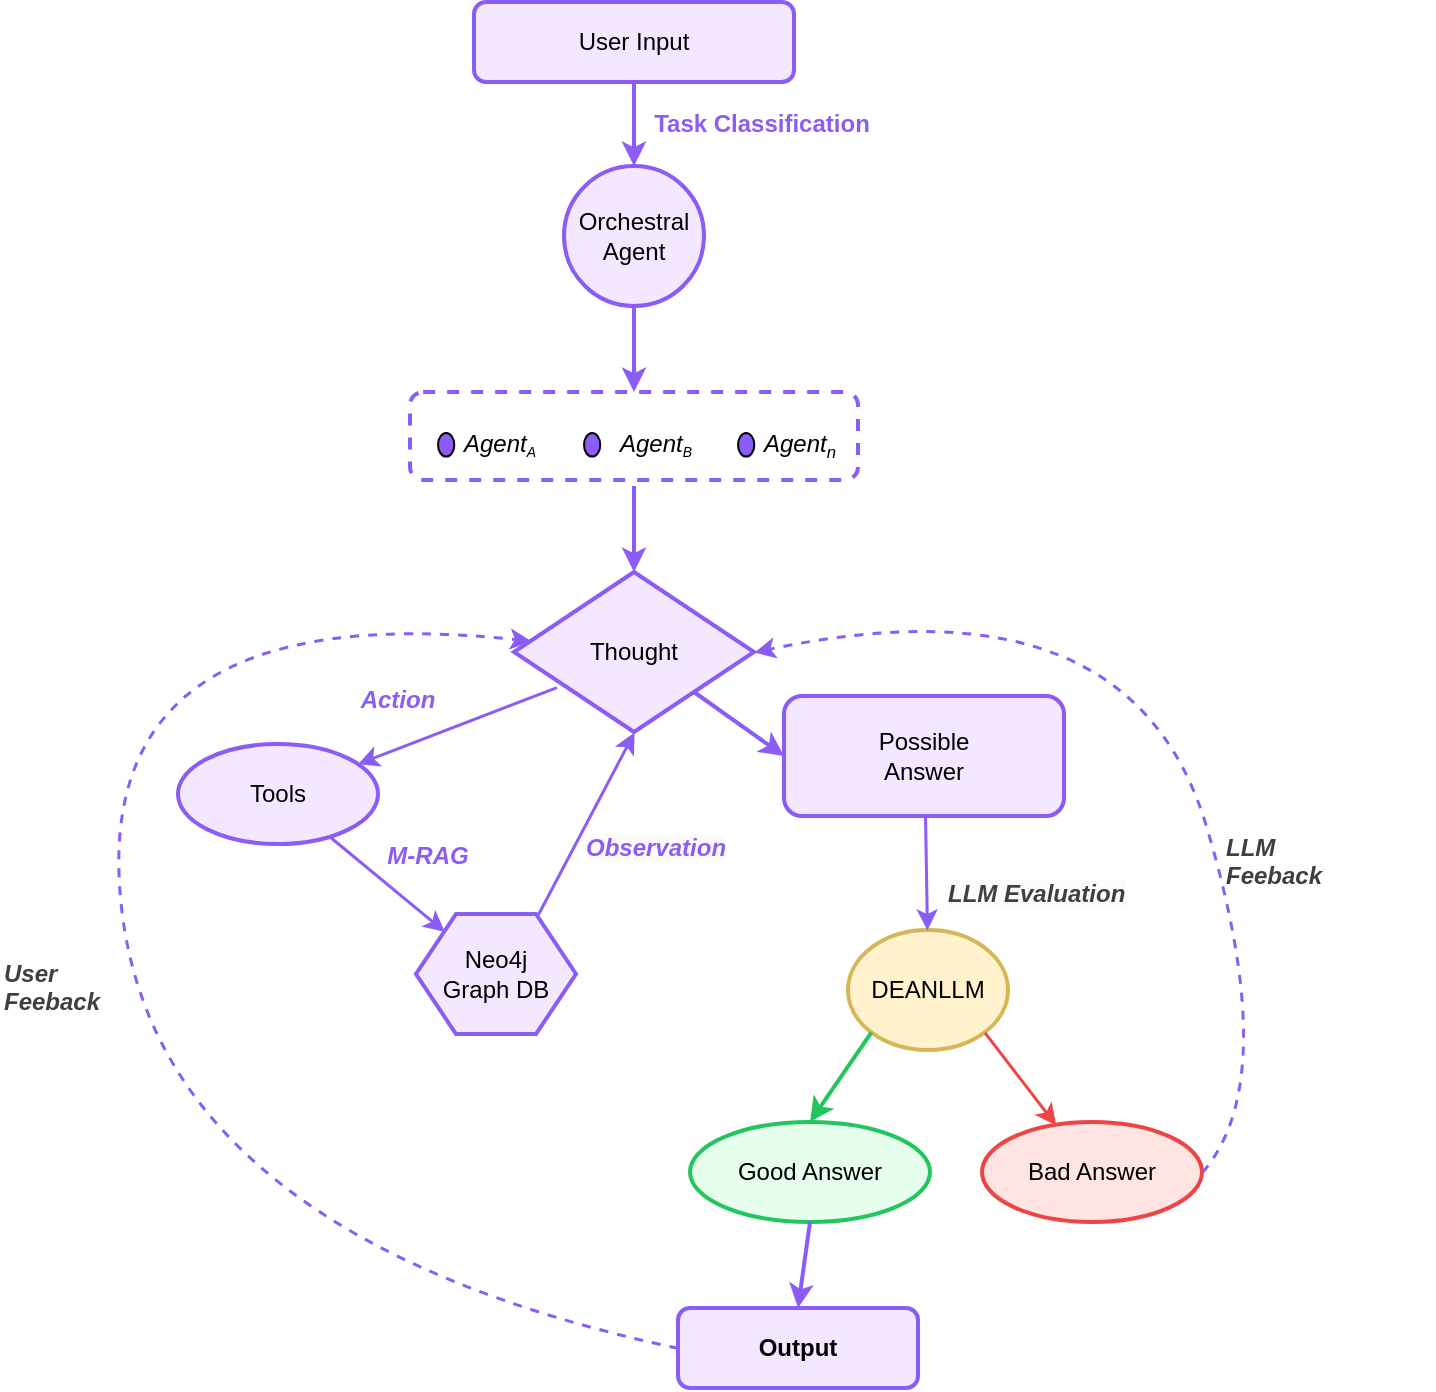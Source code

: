 <mxfile>
    <diagram name="AI Tutor Agent Workflow" id="0">
        <mxGraphModel dx="271" dy="340" grid="0" gridSize="10" guides="1" tooltips="1" connect="1" arrows="1" fold="1" page="1" pageScale="1" pageWidth="1100" pageHeight="850" background="#FFFFFF" math="0" shadow="0" adaptiveColors="auto">
            <root>
                <mxCell id="0"/>
                <mxCell id="1" parent="0"/>
                <mxCell id="n_userinput" value="User Input" style="rounded=1;whiteSpace=wrap;html=1;strokeWidth=2;fillColor=#F3E8FF;strokeColor=#8B5CF6;" parent="1" vertex="1">
                    <mxGeometry x="331" y="66" width="160" height="40" as="geometry"/>
                </mxCell>
                <mxCell id="n_classification_label" value="&lt;b&gt;Task Classification&lt;/b&gt;" style="text;html=1;strokeColor=none;fillColor=none;align=center;verticalAlign=middle;whiteSpace=wrap;rounded=0;fontColor=#8B5CF6;" parent="1" vertex="1">
                    <mxGeometry x="395" y="117" width="160" height="20" as="geometry"/>
                </mxCell>
                <mxCell id="n_agent" value="Orchestral Agent" style="ellipse;whiteSpace=wrap;html=1;strokeWidth=2;fillColor=#F3E8FF;strokeColor=#8B5CF6;" parent="1" vertex="1">
                    <mxGeometry x="376" y="148" width="70" height="70" as="geometry"/>
                </mxCell>
                <mxCell id="g_models" value="" style="group;rounded=1;whiteSpace=wrap;html=1;strokeWidth=2;fillColor=none;strokeColor=#8B5CF6;dashed=1;" parent="1" vertex="1">
                    <mxGeometry x="299" y="261" width="224" height="44" as="geometry"/>
                </mxCell>
                <mxCell id="n_finetuned" value="" style="ellipse;whiteSpace=wrap;html=1;strokeWidth=1;fillColor=#8B5CF6;" parent="g_models" vertex="1">
                    <mxGeometry x="14.002" y="20.533" width="8.145" height="11.733" as="geometry"/>
                </mxCell>
                <mxCell id="n_model2" value="" style="ellipse;whiteSpace=wrap;html=1;strokeWidth=1;fillColor=#8B5CF6;" parent="g_models" vertex="1">
                    <mxGeometry x="86.995" y="20.533" width="8.145" height="11.733" as="geometry"/>
                </mxCell>
                <mxCell id="n_model3" value="" style="ellipse;whiteSpace=wrap;html=1;strokeWidth=1;fillColor=#8B5CF6;" parent="g_models" vertex="1">
                    <mxGeometry x="164.002" y="20.533" width="8.145" height="11.733" as="geometry"/>
                </mxCell>
                <mxCell id="22" value="&lt;div style=&quot;text-align: center;&quot;&gt;&lt;i style=&quot;color: rgb(63, 63, 63); scrollbar-color: rgb(226, 226, 226) rgb(251, 251, 251);&quot;&gt;&lt;font style=&quot;scrollbar-color: rgb(226, 226, 226) rgb(251, 251, 251); color: rgb(0, 0, 0);&quot;&gt;Agent&lt;span style=&quot;font-size: 8.333px;&quot;&gt;&lt;sub&gt;A&lt;/sub&gt;&lt;/span&gt;&lt;/font&gt;&lt;/i&gt;&lt;/div&gt;" style="text;whiteSpace=wrap;html=1;" parent="g_models" vertex="1">
                    <mxGeometry x="25.002" y="11.737" width="50.909" height="29.333" as="geometry"/>
                </mxCell>
                <mxCell id="23" value="&lt;i style=&quot;scrollbar-color: rgb(226, 226, 226) rgb(251, 251, 251); text-align: center; color: rgb(63, 63, 63);&quot;&gt;&lt;font style=&quot;color: rgb(0, 0, 0); scrollbar-color: rgb(226, 226, 226) rgb(251, 251, 251);&quot;&gt;Agent&lt;span style=&quot;font-size: 8.333px;&quot;&gt;&lt;sub&gt;B&lt;/sub&gt;&lt;/span&gt;&lt;/font&gt;&lt;/i&gt;&lt;div&gt;&lt;i style=&quot;scrollbar-color: rgb(226, 226, 226) rgb(251, 251, 251); text-align: center; color: rgb(63, 63, 63);&quot;&gt;&lt;font style=&quot;color: rgb(0, 0, 0); scrollbar-color: rgb(226, 226, 226) rgb(251, 251, 251);&quot;&gt;&lt;span style=&quot;font-size: 8.333px;&quot;&gt;&lt;sub&gt;&lt;br&gt;&lt;/sub&gt;&lt;/span&gt;&lt;/font&gt;&lt;/i&gt;&lt;/div&gt;" style="text;whiteSpace=wrap;html=1;" parent="g_models" vertex="1">
                    <mxGeometry x="103.001" y="11.74" width="38.183" height="29.07" as="geometry"/>
                </mxCell>
                <mxCell id="59" value="&lt;span style=&quot;scrollbar-color: rgb(226, 226, 226) rgb(251, 251, 251); text-align: center;&quot;&gt;&lt;i style=&quot;scrollbar-color: rgb(226, 226, 226) rgb(251, 251, 251);&quot;&gt;&lt;font style=&quot;color: rgb(0, 0, 0);&quot;&gt;Agent&lt;span style=&quot;font-size: 10px;&quot;&gt;&lt;sub style=&quot;&quot;&gt;n&lt;/sub&gt;&lt;/span&gt;&lt;/font&gt;&lt;/i&gt;&lt;/span&gt;" style="text;whiteSpace=wrap;html=1;" parent="g_models" vertex="1">
                    <mxGeometry x="174.772" y="11.737" width="41.364" height="26.4" as="geometry"/>
                </mxCell>
                <mxCell id="n_thought" value="Thought" style="rhombus;whiteSpace=wrap;html=1;strokeWidth=2;fillColor=#F3E8FF;strokeColor=#8B5CF6;" parent="1" vertex="1">
                    <mxGeometry x="351" y="351" width="120" height="80" as="geometry"/>
                </mxCell>
                <mxCell id="n_action_label" value="&lt;b&gt;Action&lt;/b&gt;" style="text;html=1;strokeColor=none;fillColor=none;align=center;verticalAlign=middle;whiteSpace=wrap;rounded=0;fontColor=#8B5CF6;fontStyle=2;" parent="1" vertex="1">
                    <mxGeometry x="268" y="405" width="50" height="20" as="geometry"/>
                </mxCell>
                <mxCell id="n_tool" value="Tools" style="ellipse;whiteSpace=wrap;html=1;strokeWidth=2;fillColor=#F3E8FF;strokeColor=#8B5CF6;" parent="1" vertex="1">
                    <mxGeometry x="183" y="437" width="100" height="50" as="geometry"/>
                </mxCell>
                <mxCell id="n_neo4j" value="Neo4j&#xa;Graph DB" style="shape=hexagon;perimeter=hexagonPerimeter2;whiteSpace=wrap;html=1;fixedSize=1;strokeWidth=2;fillColor=#F3E8FF;strokeColor=#8B5CF6;" parent="1" vertex="1">
                    <mxGeometry x="302" y="522" width="80" height="60" as="geometry"/>
                </mxCell>
                <mxCell id="n_possible_answer" value="Possible&#xa;Answer" style="rounded=1;whiteSpace=wrap;html=1;strokeWidth=2;fillColor=#F3E8FF;strokeColor=#8B5CF6;" parent="1" vertex="1">
                    <mxGeometry x="486" y="413" width="140" height="60" as="geometry"/>
                </mxCell>
                <mxCell id="n_dean" value="DEANLLM" style="ellipse;whiteSpace=wrap;html=1;strokeWidth=2;fillColor=#fff2cc;strokeColor=#d6b656;" parent="1" vertex="1">
                    <mxGeometry x="518" y="530" width="80" height="60" as="geometry"/>
                </mxCell>
                <mxCell id="n_bad_answer" value="Bad Answer" style="ellipse;whiteSpace=wrap;html=1;strokeWidth=2;fillColor=#FFE4E1;strokeColor=#EF4444;gradientColor=none;shadow=0;" parent="1" vertex="1">
                    <mxGeometry x="585" y="626" width="110" height="50" as="geometry"/>
                </mxCell>
                <mxCell id="n_good_answer" value="Good Answer" style="ellipse;whiteSpace=wrap;html=1;strokeWidth=2;fillColor=#E6FFED;strokeColor=#22C55E;" parent="1" vertex="1">
                    <mxGeometry x="439" y="626" width="120" height="50" as="geometry"/>
                </mxCell>
                <mxCell id="n_output" value="Output" style="rounded=1;whiteSpace=wrap;html=1;strokeWidth=2;fillColor=#F3E8FF;strokeColor=#8B5CF6;fontStyle=1;" parent="1" vertex="1">
                    <mxGeometry x="433" y="719" width="120" height="40" as="geometry"/>
                </mxCell>
                <mxCell id="e1" style="endArrow=classic;strokeWidth=2;strokeColor=#8B5CF6;" parent="1" source="n_userinput" target="n_agent" edge="1">
                    <mxGeometry relative="1" as="geometry"/>
                </mxCell>
                <mxCell id="e2" style="endArrow=classic;strokeWidth=2;strokeColor=#8B5CF6;entryX=0.5;entryY=0;entryDx=0;entryDy=0;" parent="1" source="n_agent" target="g_models" edge="1">
                    <mxGeometry relative="1" as="geometry">
                        <mxPoint x="401" y="248" as="targetPoint"/>
                    </mxGeometry>
                </mxCell>
                <mxCell id="e3" style="endArrow=classic;strokeWidth=2;strokeColor=#8B5CF6;" parent="1" target="n_thought" edge="1">
                    <mxGeometry relative="1" as="geometry">
                        <mxPoint x="411" y="308" as="sourcePoint"/>
                        <mxPoint x="150" y="320" as="targetPoint"/>
                    </mxGeometry>
                </mxCell>
                <mxCell id="e4" style="endArrow=classic;strokeWidth=1.5;strokeColor=#8B5CF6;exitX=0.177;exitY=0.719;exitDx=0;exitDy=0;exitPerimeter=0;" parent="1" source="n_thought" target="n_tool" edge="1">
                    <mxGeometry relative="1" as="geometry"/>
                </mxCell>
                <mxCell id="e5" style="endArrow=classic;strokeWidth=1.5;strokeColor=#8B5CF6;" parent="1" source="n_tool" target="n_neo4j" edge="1">
                    <mxGeometry relative="1" as="geometry"/>
                </mxCell>
                <mxCell id="e8" style="endArrow=classic;strokeWidth=1.5;strokeColor=#8B5CF6;" parent="1" source="n_possible_answer" target="n_dean" edge="1">
                    <mxGeometry relative="1" as="geometry"/>
                </mxCell>
                <mxCell id="e10" style="endArrow=classic;strokeWidth=1.5;strokeColor=#EF4444;exitX=1;exitY=1;exitDx=0;exitDy=0;" parent="1" source="n_dean" target="n_bad_answer" edge="1">
                    <mxGeometry relative="1" as="geometry">
                        <mxPoint x="465" y="620" as="sourcePoint"/>
                    </mxGeometry>
                </mxCell>
                <mxCell id="e_feedback" style="endArrow=classic;strokeWidth=1.5;strokeColor=#8B5CF6;dashed=1;curved=1;exitX=0;exitY=0.5;exitDx=0;exitDy=0;" parent="1" source="n_output" target="n_thought" edge="1">
                    <mxGeometry relative="1" as="geometry">
                        <Array as="points">
                            <mxPoint x="176" y="684"/>
                            <mxPoint x="134" y="361"/>
                        </Array>
                    </mxGeometry>
                </mxCell>
                <mxCell id="8" value="&lt;b&gt;M-RAG&lt;/b&gt;" style="text;html=1;strokeColor=none;fillColor=none;align=center;verticalAlign=middle;whiteSpace=wrap;rounded=0;fontColor=#8B5CF6;fontStyle=2;" parent="1" vertex="1">
                    <mxGeometry x="283" y="483" width="50" height="20" as="geometry"/>
                </mxCell>
                <mxCell id="9" style="endArrow=classic;strokeWidth=1.5;strokeColor=#8B5CF6;entryX=0.5;entryY=1;entryDx=0;entryDy=0;exitX=0.763;exitY=0;exitDx=0;exitDy=0;exitPerimeter=0;" parent="1" source="n_neo4j" target="n_thought" edge="1">
                    <mxGeometry relative="1" as="geometry">
                        <mxPoint x="180" y="580" as="sourcePoint"/>
                        <mxPoint x="149" y="595" as="targetPoint"/>
                    </mxGeometry>
                </mxCell>
                <mxCell id="10" value="&lt;span style=&quot;color: rgb(139, 92, 246); font-family: Helvetica; font-size: 12px; font-style: italic; font-variant-ligatures: normal; font-variant-caps: normal; letter-spacing: normal; orphans: 2; text-align: center; text-indent: 0px; text-transform: none; widows: 2; word-spacing: 0px; -webkit-text-stroke-width: 0px; white-space: normal; background-color: rgb(251, 251, 251); text-decoration-thickness: initial; text-decoration-style: initial; text-decoration-color: initial; float: none; display: inline !important;&quot;&gt;&lt;b&gt;Observation&lt;/b&gt;&lt;/span&gt;&lt;div&gt;&lt;span style=&quot;color: rgb(139, 92, 246); font-family: Helvetica; font-size: 12px; font-style: italic; font-variant-ligatures: normal; font-variant-caps: normal; font-weight: 400; letter-spacing: normal; orphans: 2; text-align: center; text-indent: 0px; text-transform: none; widows: 2; word-spacing: 0px; -webkit-text-stroke-width: 0px; white-space: normal; background-color: rgb(251, 251, 251); text-decoration-thickness: initial; text-decoration-style: initial; text-decoration-color: initial; float: none; display: inline !important;&quot;&gt;&lt;br&gt;&lt;/span&gt;&lt;/div&gt;" style="text;whiteSpace=wrap;html=1;" parent="1" vertex="1">
                    <mxGeometry x="385" y="475" width="70" height="40" as="geometry"/>
                </mxCell>
                <mxCell id="11" style="endArrow=classic;strokeWidth=2;strokeColor=#8B5CF6;exitX=1;exitY=1;exitDx=0;exitDy=0;entryX=0;entryY=0.5;entryDx=0;entryDy=0;" parent="1" source="n_thought" target="n_possible_answer" edge="1">
                    <mxGeometry relative="1" as="geometry">
                        <mxPoint x="355" y="270" as="sourcePoint"/>
                        <mxPoint x="203" y="352" as="targetPoint"/>
                    </mxGeometry>
                </mxCell>
                <mxCell id="15" style="endArrow=classic;strokeWidth=2;strokeColor=#22C55E;entryX=0.5;entryY=0;entryDx=0;entryDy=0;exitX=0;exitY=1;exitDx=0;exitDy=0;" parent="1" source="n_dean" target="n_good_answer" edge="1">
                    <mxGeometry relative="1" as="geometry">
                        <mxPoint x="529.5" y="513" as="sourcePoint"/>
                        <mxPoint x="560" y="640" as="targetPoint"/>
                    </mxGeometry>
                </mxCell>
                <mxCell id="16" style="endArrow=classic;strokeWidth=2;strokeColor=#8B5CF6;exitX=0.5;exitY=1;exitDx=0;exitDy=0;entryX=0.5;entryY=0;entryDx=0;entryDy=0;" parent="1" source="n_good_answer" target="n_output" edge="1">
                    <mxGeometry relative="1" as="geometry">
                        <mxPoint x="420" y="740" as="sourcePoint"/>
                        <mxPoint x="650" y="750" as="targetPoint"/>
                    </mxGeometry>
                </mxCell>
                <mxCell id="46" value="&lt;b style=&quot;forced-color-adjust: none; color: rgb(63, 63, 63); scrollbar-color: rgb(226, 226, 226) rgb(251, 251, 251); font-family: Helvetica; font-size: 12px; font-style: italic; font-variant-ligatures: normal; font-variant-caps: normal; letter-spacing: normal; orphans: 2; text-align: center; text-indent: 0px; text-transform: none; widows: 2; word-spacing: 0px; -webkit-text-stroke-width: 0px; white-space: normal; text-decoration-thickness: initial; text-decoration-style: initial; text-decoration-color: initial;&quot;&gt;User Feeback&lt;/b&gt;" style="text;whiteSpace=wrap;html=1;" parent="1" vertex="1">
                    <mxGeometry x="94" y="538" width="65" height="36" as="geometry"/>
                </mxCell>
                <mxCell id="49" style="endArrow=classic;strokeWidth=1.5;strokeColor=#8B5CF6;dashed=1;curved=1;exitX=1;exitY=0.5;exitDx=0;exitDy=0;entryX=1;entryY=0.5;entryDx=0;entryDy=0;" parent="1" source="n_bad_answer" target="n_thought" edge="1">
                    <mxGeometry relative="1" as="geometry">
                        <Array as="points">
                            <mxPoint x="735" y="605"/>
                            <mxPoint x="659" y="351"/>
                        </Array>
                        <mxPoint x="843" y="687" as="sourcePoint"/>
                        <mxPoint x="812" y="310" as="targetPoint"/>
                    </mxGeometry>
                </mxCell>
                <mxCell id="55" value="&lt;b style=&quot;forced-color-adjust: none; color: rgb(63, 63, 63); scrollbar-color: rgb(226, 226, 226) rgb(251, 251, 251); font-family: Helvetica; font-size: 12px; font-variant-ligatures: normal; font-variant-caps: normal; letter-spacing: normal; orphans: 2; text-indent: 0px; text-transform: none; widows: 2; word-spacing: 0px; -webkit-text-stroke-width: 0px; white-space: normal; text-decoration-thickness: initial; text-decoration-style: initial; text-decoration-color: initial; font-style: italic; text-align: center; background-color: light-dark(#ffffff, var(--ge-dark-color, #121212));&quot;&gt;LLM&amp;nbsp;&lt;/b&gt;&lt;div&gt;&lt;b style=&quot;forced-color-adjust: none; color: rgb(63, 63, 63); scrollbar-color: rgb(226, 226, 226) rgb(251, 251, 251); font-family: Helvetica; font-size: 12px; font-variant-ligatures: normal; font-variant-caps: normal; letter-spacing: normal; orphans: 2; text-indent: 0px; text-transform: none; widows: 2; word-spacing: 0px; -webkit-text-stroke-width: 0px; white-space: normal; text-decoration-thickness: initial; text-decoration-style: initial; text-decoration-color: initial; font-style: italic; text-align: center; background-color: light-dark(#ffffff, var(--ge-dark-color, #121212));&quot;&gt;Feeback&lt;/b&gt;&lt;/div&gt;" style="text;whiteSpace=wrap;html=1;" parent="1" vertex="1">
                    <mxGeometry x="705" y="475" width="106" height="36" as="geometry"/>
                </mxCell>
                <mxCell id="63" value="&lt;span style=&quot;forced-color-adjust: none; color: rgb(139, 92, 246); scrollbar-color: rgb(226, 226, 226) rgb(251, 251, 251); font-family: Helvetica; font-size: 12px; font-variant-ligatures: normal; font-variant-caps: normal; font-weight: 400; letter-spacing: normal; orphans: 2; text-indent: 0px; text-transform: none; widows: 2; word-spacing: 0px; -webkit-text-stroke-width: 0px; white-space: normal; text-decoration-thickness: initial; text-decoration-style: initial; text-decoration-color: initial; font-style: italic; text-align: center; background-color: rgb(251, 251, 251); float: none; display: inline !important;&quot;&gt;&lt;b style=&quot;forced-color-adjust: none; color: rgb(63, 63, 63); scrollbar-color: rgb(226, 226, 226) rgb(251, 251, 251);&quot;&gt;LLM Evaluation&lt;/b&gt;&lt;/span&gt;" style="text;whiteSpace=wrap;html=1;" vertex="1" parent="1">
                    <mxGeometry x="566" y="498" width="98" height="36" as="geometry"/>
                </mxCell>
            </root>
        </mxGraphModel>
    </diagram>
</mxfile>